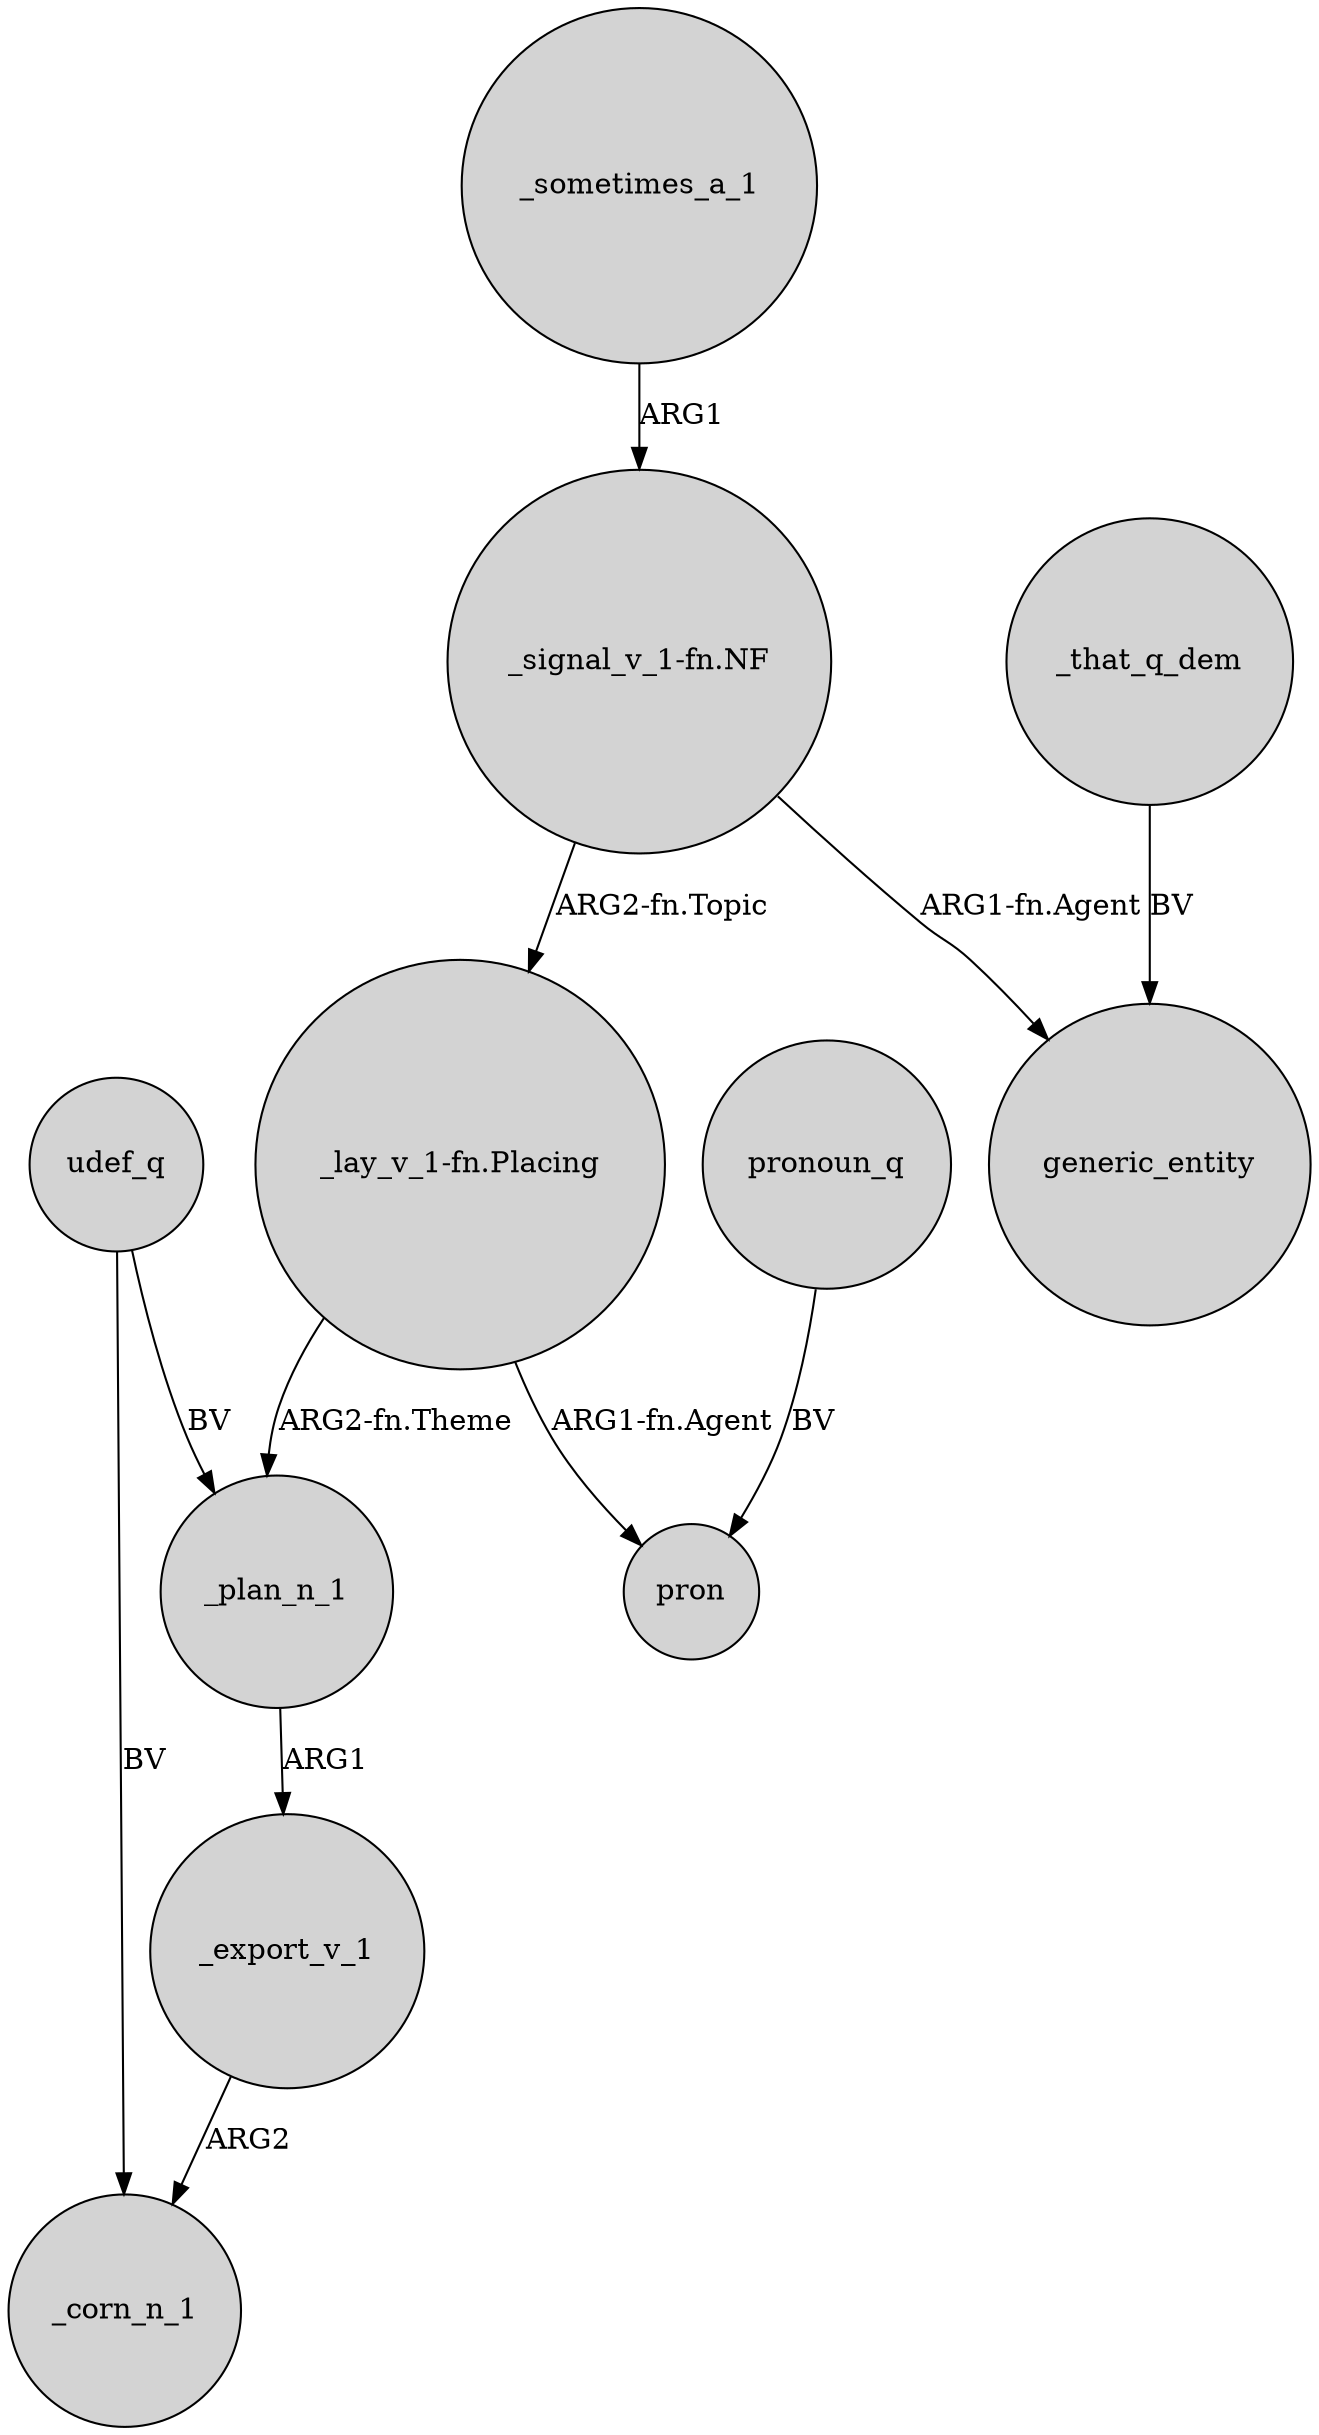 digraph {
	node [shape=circle style=filled]
	_plan_n_1 -> _export_v_1 [label=ARG1]
	"_lay_v_1-fn.Placing" -> pron [label="ARG1-fn.Agent"]
	udef_q -> _plan_n_1 [label=BV]
	"_signal_v_1-fn.NF" -> "_lay_v_1-fn.Placing" [label="ARG2-fn.Topic"]
	_sometimes_a_1 -> "_signal_v_1-fn.NF" [label=ARG1]
	_that_q_dem -> generic_entity [label=BV]
	"_lay_v_1-fn.Placing" -> _plan_n_1 [label="ARG2-fn.Theme"]
	udef_q -> _corn_n_1 [label=BV]
	"_signal_v_1-fn.NF" -> generic_entity [label="ARG1-fn.Agent"]
	_export_v_1 -> _corn_n_1 [label=ARG2]
	pronoun_q -> pron [label=BV]
}

